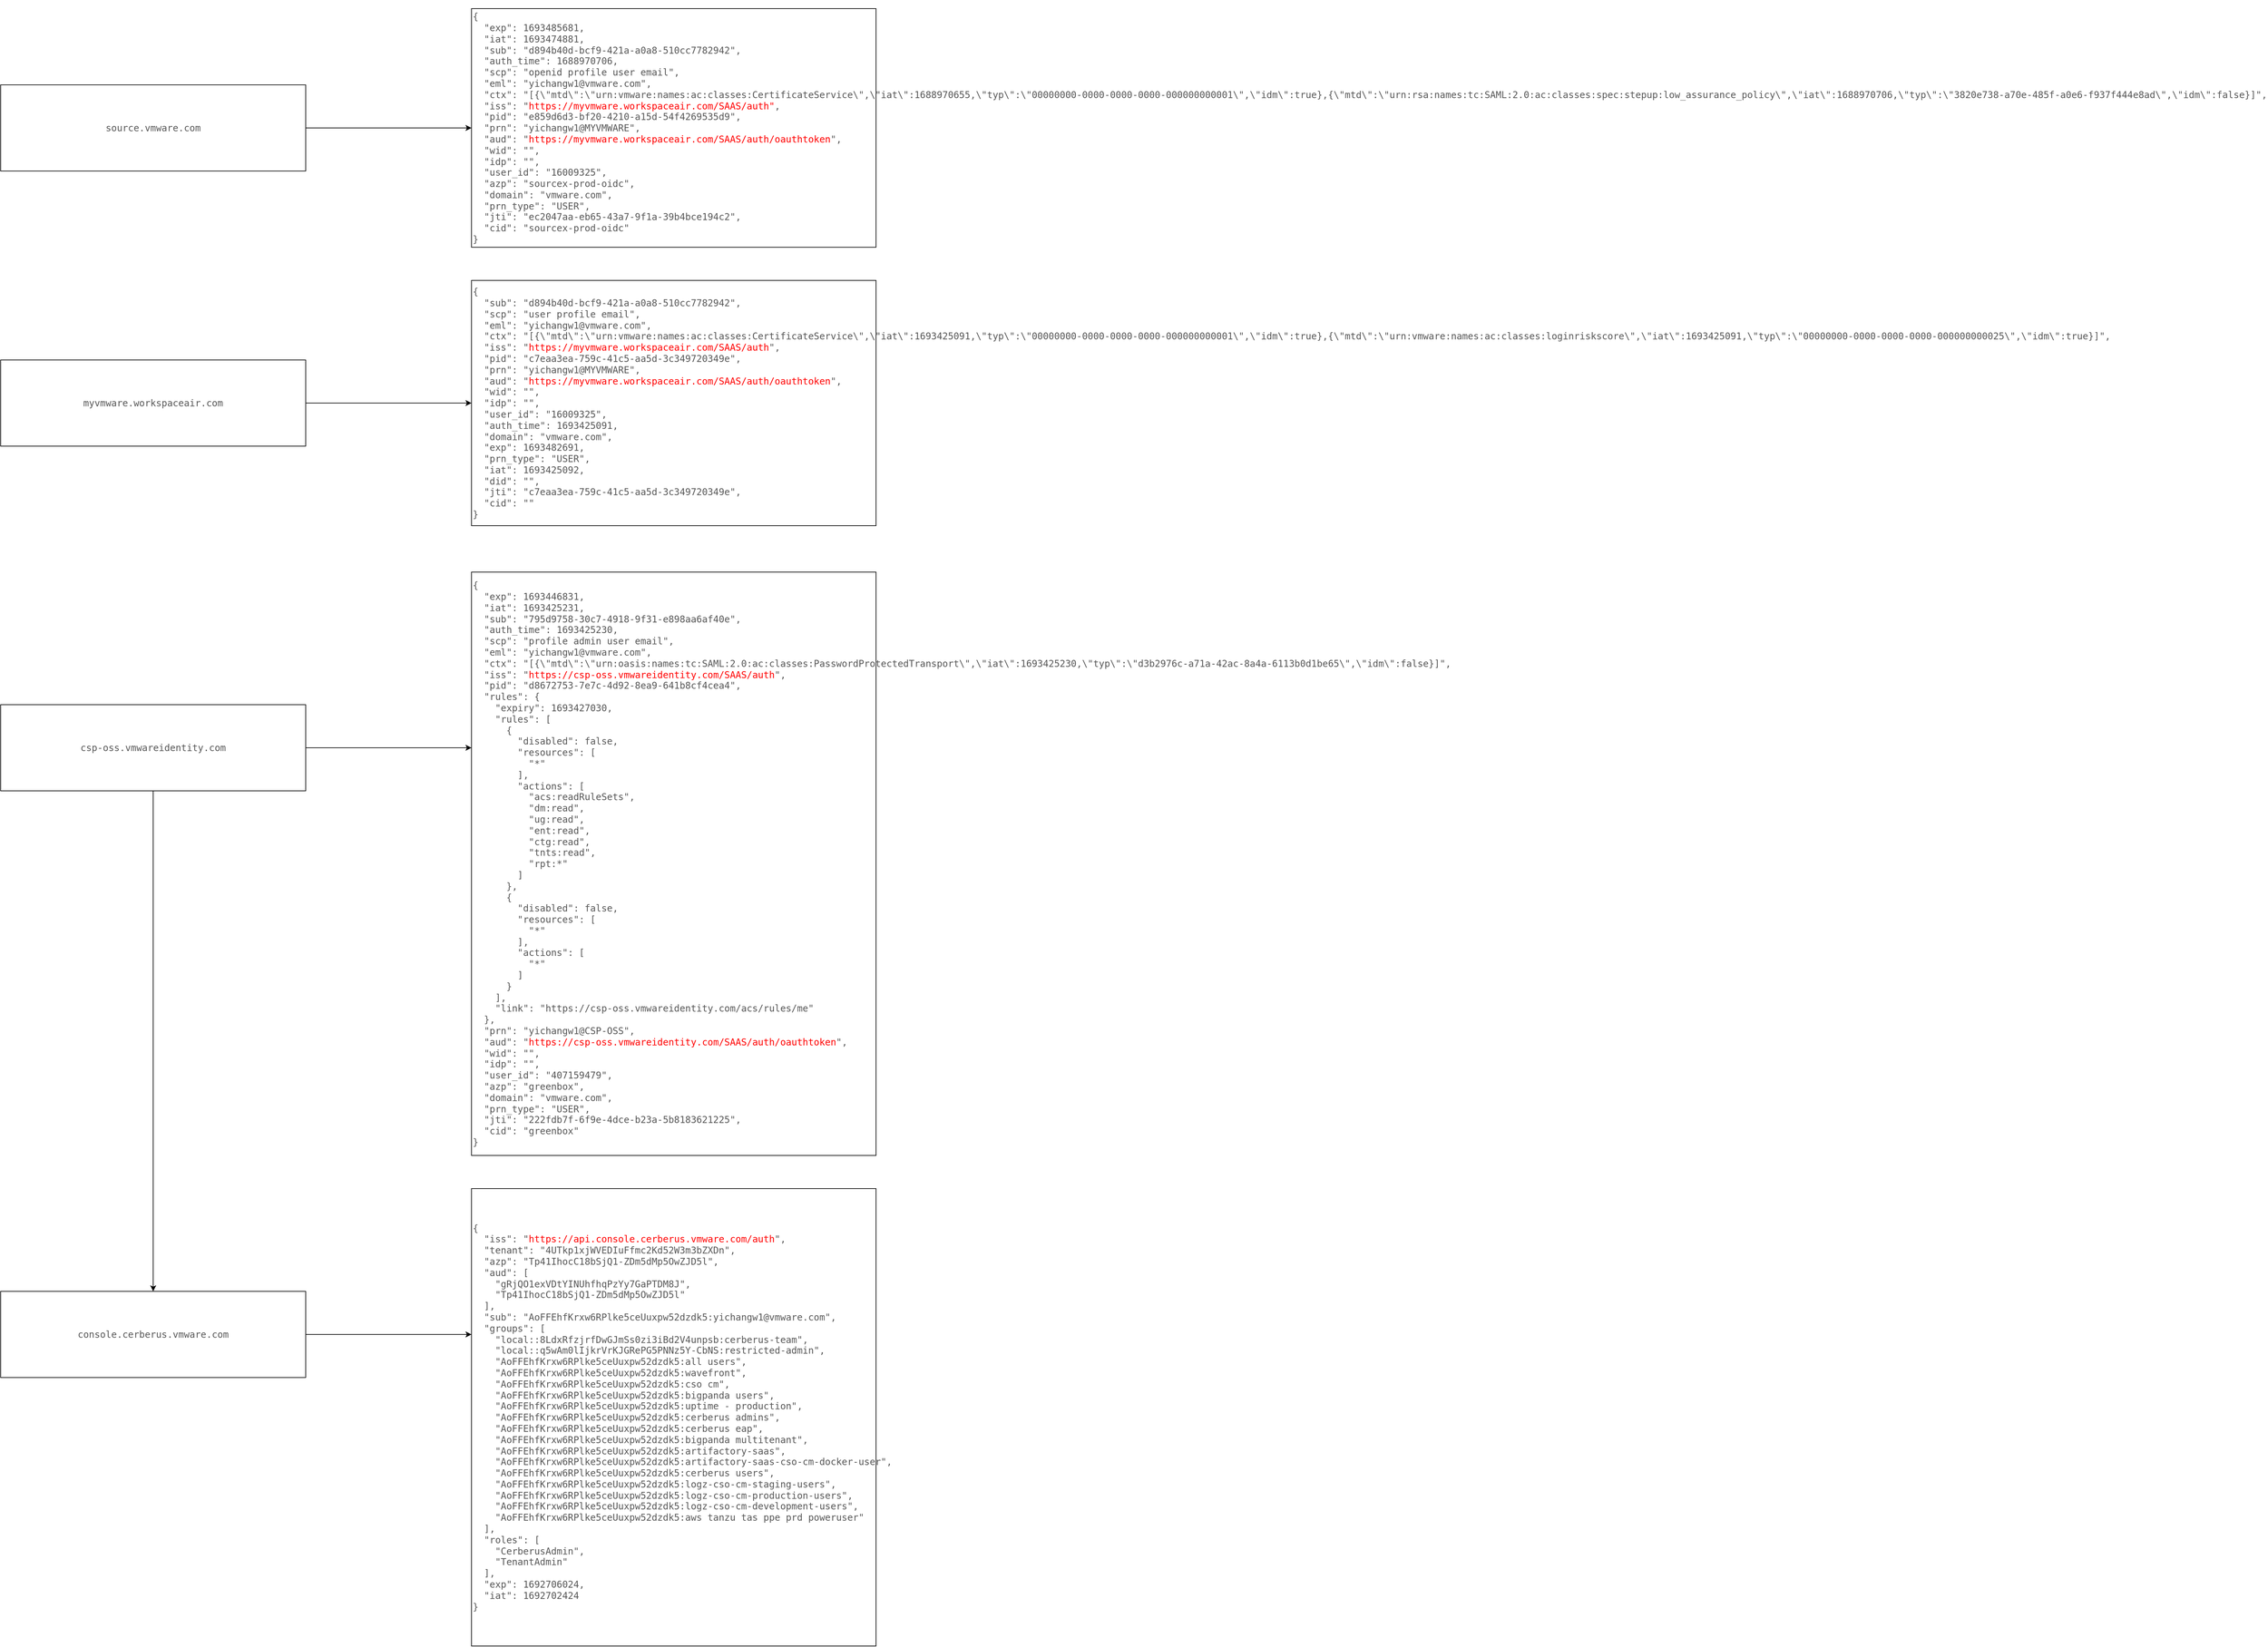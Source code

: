 <mxfile version="21.7.1" type="github">
  <diagram name="Page-1" id="m1x5OIq2JYnSjJrBLE_s">
    <mxGraphModel dx="1482" dy="1907" grid="1" gridSize="10" guides="1" tooltips="1" connect="1" arrows="1" fold="1" page="1" pageScale="1" pageWidth="827" pageHeight="1169" math="0" shadow="0">
      <root>
        <mxCell id="0" />
        <mxCell id="1" parent="0" />
        <mxCell id="TCrD9jH9zZuHiqKtbaUk-3" value="" style="edgeStyle=orthogonalEdgeStyle;rounded=0;orthogonalLoop=1;jettySize=auto;html=1;" parent="1" source="TCrD9jH9zZuHiqKtbaUk-1" target="TCrD9jH9zZuHiqKtbaUk-2" edge="1">
          <mxGeometry relative="1" as="geometry" />
        </mxCell>
        <mxCell id="TCrD9jH9zZuHiqKtbaUk-1" value="&lt;pre style=&quot;box-sizing: inherit; font-family: monospace, monospace; font-size: 14px; border-radius: 0.125rem; margin-top: 0.5rem; margin-bottom: 0.5rem; max-height: none; border: none; overflow: auto; color: rgb(87, 87, 87); text-align: start;&quot;&gt;myvmware.workspaceair.com&lt;/pre&gt;" style="rounded=0;whiteSpace=wrap;html=1;" parent="1" vertex="1">
          <mxGeometry x="170" y="180" width="460" height="130" as="geometry" />
        </mxCell>
        <mxCell id="TCrD9jH9zZuHiqKtbaUk-2" value="&lt;pre style=&quot;box-sizing: inherit; font-family: monospace, monospace; font-size: 14px; border-radius: 0.125rem; margin-top: 0.5rem; margin-bottom: 0.5rem; max-height: none; border: none; overflow: auto;&quot;&gt;&lt;span style=&quot;color: rgb(87, 87, 87);&quot;&gt;{&lt;br&gt;  &quot;sub&quot;: &quot;d894b40d-bcf9-421a-a0a8-510cc7782942&quot;,&lt;br&gt;  &quot;scp&quot;: &quot;user profile email&quot;,&lt;br&gt;  &quot;eml&quot;: &quot;yichangw1@vmware.com&quot;,&lt;br&gt;  &quot;ctx&quot;: &quot;[{\&quot;mtd\&quot;:\&quot;urn:vmware:names:ac:classes:CertificateService\&quot;,\&quot;iat\&quot;:1693425091,\&quot;typ\&quot;:\&quot;00000000-0000-0000-0000-000000000001\&quot;,\&quot;idm\&quot;:true},{\&quot;mtd\&quot;:\&quot;urn:vmware:names:ac:classes:loginriskscore\&quot;,\&quot;iat\&quot;:1693425091,\&quot;typ\&quot;:\&quot;00000000-0000-0000-0000-000000000025\&quot;,\&quot;idm\&quot;:true}]&quot;,&lt;br&gt;  &quot;iss&quot;: &quot;&lt;/span&gt;&lt;font color=&quot;#ff0000&quot;&gt;https://myvmware.workspaceair.com/SAAS/auth&lt;/font&gt;&lt;font color=&quot;#575757&quot;&gt;&quot;,&lt;br&gt;  &quot;pid&quot;: &quot;c7eaa3ea-759c-41c5-aa5d-3c349720349e&quot;,&lt;br&gt;  &quot;prn&quot;: &quot;yichangw1@MYVMWARE&quot;,&lt;br&gt;  &quot;aud&quot;: &quot;&lt;/font&gt;&lt;font color=&quot;#ff0000&quot;&gt;https://myvmware.workspaceair.com/SAAS/auth/oauthtoken&lt;/font&gt;&lt;font color=&quot;#575757&quot;&gt;&quot;,&lt;br&gt;  &quot;wid&quot;: &quot;&quot;,&lt;br&gt;  &quot;idp&quot;: &quot;&quot;,&lt;br&gt;  &quot;user_id&quot;: &quot;16009325&quot;,&lt;br&gt;  &quot;auth_time&quot;: 1693425091,&lt;br&gt;  &quot;domain&quot;: &quot;vmware.com&quot;,&lt;br&gt;  &quot;exp&quot;: 1693482691,&lt;br&gt;  &quot;prn_type&quot;: &quot;USER&quot;,&lt;br&gt;  &quot;iat&quot;: 1693425092,&lt;br&gt;  &quot;did&quot;: &quot;&quot;,&lt;br&gt;  &quot;jti&quot;: &quot;c7eaa3ea-759c-41c5-aa5d-3c349720349e&quot;,&lt;br&gt;  &quot;cid&quot;: &quot;&quot;&lt;br&gt;}&lt;/font&gt;&lt;/pre&gt;" style="html=1;rounded=0;whiteSpace=wrap;align=left;" parent="1" vertex="1">
          <mxGeometry x="880" y="60" width="610" height="370" as="geometry" />
        </mxCell>
        <mxCell id="TCrD9jH9zZuHiqKtbaUk-7" value="" style="edgeStyle=orthogonalEdgeStyle;rounded=0;orthogonalLoop=1;jettySize=auto;html=1;" parent="1" source="TCrD9jH9zZuHiqKtbaUk-4" edge="1">
          <mxGeometry relative="1" as="geometry">
            <mxPoint x="880" y="765" as="targetPoint" />
          </mxGeometry>
        </mxCell>
        <mxCell id="TCrD9jH9zZuHiqKtbaUk-9" value="" style="edgeStyle=orthogonalEdgeStyle;rounded=0;orthogonalLoop=1;jettySize=auto;html=1;" parent="1" source="TCrD9jH9zZuHiqKtbaUk-4" target="TCrD9jH9zZuHiqKtbaUk-8" edge="1">
          <mxGeometry relative="1" as="geometry" />
        </mxCell>
        <mxCell id="TCrD9jH9zZuHiqKtbaUk-4" value="&lt;pre style=&quot;box-sizing: inherit; font-family: monospace, monospace; font-size: 14px; border-radius: 0.125rem; margin-top: 0.5rem; margin-bottom: 0.5rem; max-height: none; border: none; overflow: auto; color: rgb(87, 87, 87); text-align: start;&quot;&gt;&lt;pre style=&quot;box-sizing: inherit; font-family: monospace, monospace; border-radius: 0.125rem; margin-top: 0.5rem; margin-bottom: 0.5rem; max-height: none; border: none; overflow: auto;&quot;&gt;csp-oss.vmwareidentity.com&lt;/pre&gt;&lt;/pre&gt;" style="rounded=0;whiteSpace=wrap;html=1;" parent="1" vertex="1">
          <mxGeometry x="170" y="700" width="460" height="130" as="geometry" />
        </mxCell>
        <mxCell id="TCrD9jH9zZuHiqKtbaUk-6" value="&lt;pre style=&quot;box-sizing: inherit; font-family: monospace, monospace; font-size: 14px; border-radius: 0.125rem; margin-top: 0.5rem; margin-bottom: 0.5rem; max-height: none; border: none; overflow: auto;&quot;&gt;&lt;pre style=&quot;box-sizing: inherit; font-family: monospace, monospace; border-radius: 0.125rem; margin-top: 0.5rem; margin-bottom: 0.5rem; max-height: none; border: none; overflow: auto;&quot;&gt;&lt;font color=&quot;#575757&quot;&gt;{&lt;br&gt;  &quot;exp&quot;: 1693446831,&lt;br&gt;  &quot;iat&quot;: 1693425231,&lt;br&gt;  &quot;sub&quot;: &quot;795d9758-30c7-4918-9f31-e898aa6af40e&quot;,&lt;br&gt;  &quot;auth_time&quot;: 1693425230,&lt;br&gt;  &quot;scp&quot;: &quot;profile admin user email&quot;,&lt;br&gt;  &quot;eml&quot;: &quot;yichangw1@vmware.com&quot;,&lt;br&gt;  &quot;ctx&quot;: &quot;[{\&quot;mtd\&quot;:\&quot;urn:oasis:names:tc:SAML:2.0:ac:classes:PasswordProtectedTransport\&quot;,\&quot;iat\&quot;:1693425230,\&quot;typ\&quot;:\&quot;d3b2976c-a71a-42ac-8a4a-6113b0d1be65\&quot;,\&quot;idm\&quot;:false}]&quot;,&lt;br&gt;  &quot;iss&quot;: &quot;&lt;/font&gt;&lt;font color=&quot;#ff0000&quot;&gt;https://csp-oss.vmwareidentity.com/SAAS/auth&lt;/font&gt;&lt;font color=&quot;#575757&quot;&gt;&quot;,&lt;br&gt;  &quot;pid&quot;: &quot;d8672753-7e7c-4d92-8ea9-641b8cf4cea4&quot;,&lt;br&gt;  &quot;rules&quot;: {&lt;br&gt;    &quot;expiry&quot;: 1693427030,&lt;br&gt;    &quot;rules&quot;: [&lt;br&gt;      {&lt;br&gt;        &quot;disabled&quot;: false,&lt;br&gt;        &quot;resources&quot;: [&lt;br&gt;          &quot;*&quot;&lt;br&gt;        ],&lt;br&gt;        &quot;actions&quot;: [&lt;br&gt;          &quot;acs:readRuleSets&quot;,&lt;br&gt;          &quot;dm:read&quot;,&lt;br&gt;          &quot;ug:read&quot;,&lt;br&gt;          &quot;ent:read&quot;,&lt;br&gt;          &quot;ctg:read&quot;,&lt;br&gt;          &quot;tnts:read&quot;,&lt;br&gt;          &quot;rpt:*&quot;&lt;br&gt;        ]&lt;br&gt;      },&lt;br&gt;      {&lt;br&gt;        &quot;disabled&quot;: false,&lt;br&gt;        &quot;resources&quot;: [&lt;br&gt;          &quot;*&quot;&lt;br&gt;        ],&lt;br&gt;        &quot;actions&quot;: [&lt;br&gt;          &quot;*&quot;&lt;br&gt;        ]&lt;br&gt;      }&lt;br&gt;    ],&lt;br&gt;    &quot;link&quot;: &quot;https://csp-oss.vmwareidentity.com/acs/rules/me&quot;&lt;br&gt;  },&lt;br&gt;  &quot;prn&quot;: &quot;yichangw1@CSP-OSS&quot;,&lt;br&gt;  &quot;aud&quot;: &quot;&lt;/font&gt;&lt;font color=&quot;#ff0000&quot;&gt;https://csp-oss.vmwareidentity.com/SAAS/auth/oauthtoken&lt;/font&gt;&lt;font color=&quot;#575757&quot;&gt;&quot;,&lt;br&gt;  &quot;wid&quot;: &quot;&quot;,&lt;br&gt;  &quot;idp&quot;: &quot;&quot;,&lt;br&gt;  &quot;user_id&quot;: &quot;407159479&quot;,&lt;br&gt;  &quot;azp&quot;: &quot;greenbox&quot;,&lt;br&gt;  &quot;domain&quot;: &quot;vmware.com&quot;,&lt;br&gt;  &quot;prn_type&quot;: &quot;USER&quot;,&lt;br&gt;  &quot;jti&quot;: &quot;222fdb7f-6f9e-4dce-b23a-5b8183621225&quot;,&lt;br&gt;  &quot;cid&quot;: &quot;greenbox&quot;&lt;br&gt;}&lt;/font&gt;&lt;/pre&gt;&lt;/pre&gt;" style="rounded=0;whiteSpace=wrap;html=1;align=left;" parent="1" vertex="1">
          <mxGeometry x="880" y="500" width="610" height="880" as="geometry" />
        </mxCell>
        <mxCell id="TCrD9jH9zZuHiqKtbaUk-11" value="" style="edgeStyle=orthogonalEdgeStyle;rounded=0;orthogonalLoop=1;jettySize=auto;html=1;" parent="1" source="TCrD9jH9zZuHiqKtbaUk-8" edge="1">
          <mxGeometry relative="1" as="geometry">
            <mxPoint x="880" y="1650" as="targetPoint" />
          </mxGeometry>
        </mxCell>
        <mxCell id="TCrD9jH9zZuHiqKtbaUk-8" value="&lt;pre style=&quot;box-sizing: inherit; font-family: monospace, monospace; font-size: 14px; border-radius: 0.125rem; margin-top: 0.5rem; margin-bottom: 0.5rem; max-height: none; border: none; overflow: auto; color: rgb(87, 87, 87); text-align: start;&quot;&gt;&lt;pre style=&quot;box-sizing: inherit; font-family: monospace, monospace; border-radius: 0.125rem; margin-top: 0.5rem; margin-bottom: 0.5rem; max-height: none; border: none; overflow: auto;&quot;&gt;console.cerberus.vmware.com&lt;/pre&gt;&lt;/pre&gt;" style="rounded=0;whiteSpace=wrap;html=1;" parent="1" vertex="1">
          <mxGeometry x="170" y="1585" width="460" height="130" as="geometry" />
        </mxCell>
        <mxCell id="TCrD9jH9zZuHiqKtbaUk-10" value="&lt;pre style=&quot;box-sizing: inherit; font-family: monospace, monospace; font-size: 14px; border-radius: 0.125rem; margin-top: 0.5rem; margin-bottom: 0.5rem; max-height: none; border: none; overflow: auto;&quot;&gt;&lt;pre style=&quot;box-sizing: inherit; font-family: monospace, monospace; border-radius: 0.125rem; margin-top: 0.5rem; margin-bottom: 0.5rem; max-height: none; border: none; overflow: auto;&quot;&gt;&lt;font color=&quot;#575757&quot;&gt;{&lt;br&gt;  &quot;iss&quot;: &quot;&lt;/font&gt;&lt;font color=&quot;#ff0000&quot;&gt;https://api.console.cerberus.vmware.com/auth&lt;/font&gt;&lt;font color=&quot;#575757&quot;&gt;&quot;,&lt;br&gt;  &quot;tenant&quot;: &quot;4UTkp1xjWVEDIuFfmc2Kd52W3m3bZXDn&quot;,&lt;br&gt;  &quot;azp&quot;: &quot;Tp41IhocC18bSjQ1-ZDm5dMp5OwZJD5l&quot;,&lt;br&gt;  &quot;aud&quot;: [&lt;br&gt;    &quot;gRjQO1exVDtYINUhfhqPzYy7GaPTDM8J&quot;,&lt;br&gt;    &quot;Tp41IhocC18bSjQ1-ZDm5dMp5OwZJD5l&quot;&lt;br&gt;  ],&lt;br&gt;  &quot;sub&quot;: &quot;AoFFEhfKrxw6RPlke5ceUuxpw52dzdk5:yichangw1@vmware.com&quot;,&lt;br&gt;  &quot;groups&quot;: [&lt;br&gt;    &quot;local::8LdxRfzjrfDwGJmSs0zi3iBd2V4unpsb:cerberus-team&quot;,&lt;br&gt;    &quot;local::q5wAm0lIjkrVrKJGRePG5PNNz5Y-CbNS:restricted-admin&quot;,&lt;br&gt;    &quot;AoFFEhfKrxw6RPlke5ceUuxpw52dzdk5:all users&quot;,&lt;br&gt;    &quot;AoFFEhfKrxw6RPlke5ceUuxpw52dzdk5:wavefront&quot;,&lt;br&gt;    &quot;AoFFEhfKrxw6RPlke5ceUuxpw52dzdk5:cso cm&quot;,&lt;br&gt;    &quot;AoFFEhfKrxw6RPlke5ceUuxpw52dzdk5:bigpanda users&quot;,&lt;br&gt;    &quot;AoFFEhfKrxw6RPlke5ceUuxpw52dzdk5:uptime - production&quot;,&lt;br&gt;    &quot;AoFFEhfKrxw6RPlke5ceUuxpw52dzdk5:cerberus admins&quot;,&lt;br&gt;    &quot;AoFFEhfKrxw6RPlke5ceUuxpw52dzdk5:cerberus eap&quot;,&lt;br&gt;    &quot;AoFFEhfKrxw6RPlke5ceUuxpw52dzdk5:bigpanda multitenant&quot;,&lt;br&gt;    &quot;AoFFEhfKrxw6RPlke5ceUuxpw52dzdk5:artifactory-saas&quot;,&lt;br&gt;    &quot;AoFFEhfKrxw6RPlke5ceUuxpw52dzdk5:artifactory-saas-cso-cm-docker-user&quot;,&lt;br&gt;    &quot;AoFFEhfKrxw6RPlke5ceUuxpw52dzdk5:cerberus users&quot;,&lt;br&gt;    &quot;AoFFEhfKrxw6RPlke5ceUuxpw52dzdk5:logz-cso-cm-staging-users&quot;,&lt;br&gt;    &quot;AoFFEhfKrxw6RPlke5ceUuxpw52dzdk5:logz-cso-cm-production-users&quot;,&lt;br&gt;    &quot;AoFFEhfKrxw6RPlke5ceUuxpw52dzdk5:logz-cso-cm-development-users&quot;,&lt;br&gt;    &quot;AoFFEhfKrxw6RPlke5ceUuxpw52dzdk5:aws tanzu tas ppe prd poweruser&quot;&lt;br&gt;  ],&lt;br&gt;  &quot;roles&quot;: [&lt;br&gt;    &quot;CerberusAdmin&quot;,&lt;br&gt;    &quot;TenantAdmin&quot;&lt;br&gt;  ],&lt;br&gt;  &quot;exp&quot;: 1692706024,&lt;br&gt;  &quot;iat&quot;: 1692702424&lt;br&gt;}&lt;/font&gt;&lt;/pre&gt;&lt;/pre&gt;" style="rounded=0;whiteSpace=wrap;html=1;align=left;" parent="1" vertex="1">
          <mxGeometry x="880" y="1430" width="610" height="690" as="geometry" />
        </mxCell>
        <mxCell id="Zfs7B2MpL_2k7RsKBlbr-4" value="" style="edgeStyle=orthogonalEdgeStyle;rounded=0;orthogonalLoop=1;jettySize=auto;html=1;" edge="1" parent="1" source="Zfs7B2MpL_2k7RsKBlbr-1" target="Zfs7B2MpL_2k7RsKBlbr-3">
          <mxGeometry relative="1" as="geometry" />
        </mxCell>
        <mxCell id="Zfs7B2MpL_2k7RsKBlbr-1" value="&lt;pre style=&quot;box-sizing: inherit; font-family: monospace, monospace; font-size: 14px; border-radius: 0.125rem; margin-top: 0.5rem; margin-bottom: 0.5rem; max-height: none; border: none; overflow: auto; color: rgb(87, 87, 87); text-align: start;&quot;&gt;source.vmware.com&lt;/pre&gt;" style="rounded=0;whiteSpace=wrap;html=1;" vertex="1" parent="1">
          <mxGeometry x="170" y="-235" width="460" height="130" as="geometry" />
        </mxCell>
        <mxCell id="Zfs7B2MpL_2k7RsKBlbr-3" value="&lt;pre style=&quot;box-sizing: inherit; font-family: monospace, monospace; font-size: 14px; border-radius: 0.125rem; margin-top: 0.5rem; margin-bottom: 0.5rem; max-height: none; border: none; overflow: auto;&quot;&gt;&lt;pre style=&quot;box-sizing: inherit; font-family: monospace, monospace; border-radius: 0.125rem; margin-top: 0.5rem; margin-bottom: 0.5rem; max-height: none; border: none; overflow: auto;&quot;&gt;&lt;font color=&quot;#575757&quot;&gt;{&lt;br&gt;  &quot;exp&quot;: 1693485681,&lt;br&gt;  &quot;iat&quot;: 1693474881,&lt;br&gt;  &quot;sub&quot;: &quot;d894b40d-bcf9-421a-a0a8-510cc7782942&quot;,&lt;br&gt;  &quot;auth_time&quot;: 1688970706,&lt;br&gt;  &quot;scp&quot;: &quot;openid profile user email&quot;,&lt;br&gt;  &quot;eml&quot;: &quot;yichangw1@vmware.com&quot;,&lt;br&gt;  &quot;ctx&quot;: &quot;[{\&quot;mtd\&quot;:\&quot;urn:vmware:names:ac:classes:CertificateService\&quot;,\&quot;iat\&quot;:1688970655,\&quot;typ\&quot;:\&quot;00000000-0000-0000-0000-000000000001\&quot;,\&quot;idm\&quot;:true},{\&quot;mtd\&quot;:\&quot;urn:rsa:names:tc:SAML:2.0:ac:classes:spec:stepup:low_assurance_policy\&quot;,\&quot;iat\&quot;:1688970706,\&quot;typ\&quot;:\&quot;3820e738-a70e-485f-a0e6-f937f444e8ad\&quot;,\&quot;idm\&quot;:false}]&quot;,&lt;br&gt;  &quot;iss&quot;: &quot;&lt;/font&gt;&lt;font color=&quot;#ff0000&quot;&gt;https://myvmware.workspaceair.com/SAAS/auth&quot;&lt;/font&gt;&lt;font color=&quot;#575757&quot;&gt;,&lt;br&gt;  &quot;pid&quot;: &quot;e859d6d3-bf20-4210-a15d-54f4269535d9&quot;,&lt;br&gt;  &quot;prn&quot;: &quot;yichangw1@MYVMWARE&quot;,&lt;br&gt;  &quot;aud&quot;: &quot;&lt;/font&gt;&lt;font color=&quot;#ff0000&quot;&gt;https://myvmware.workspaceair.com/SAAS/auth/oauthtoken&lt;/font&gt;&lt;font color=&quot;#575757&quot;&gt;&quot;,&lt;br&gt;  &quot;wid&quot;: &quot;&quot;,&lt;br&gt;  &quot;idp&quot;: &quot;&quot;,&lt;br&gt;  &quot;user_id&quot;: &quot;16009325&quot;,&lt;br&gt;  &quot;azp&quot;: &quot;sourcex-prod-oidc&quot;,&lt;br&gt;  &quot;domain&quot;: &quot;vmware.com&quot;,&lt;br&gt;  &quot;prn_type&quot;: &quot;USER&quot;,&lt;br&gt;  &quot;jti&quot;: &quot;ec2047aa-eb65-43a7-9f1a-39b4bce194c2&quot;,&lt;br&gt;  &quot;cid&quot;: &quot;sourcex-prod-oidc&quot;&lt;br&gt;}&lt;/font&gt;&lt;/pre&gt;&lt;/pre&gt;" style="rounded=0;whiteSpace=wrap;html=1;align=left;" vertex="1" parent="1">
          <mxGeometry x="880" y="-350" width="610" height="360" as="geometry" />
        </mxCell>
      </root>
    </mxGraphModel>
  </diagram>
</mxfile>
